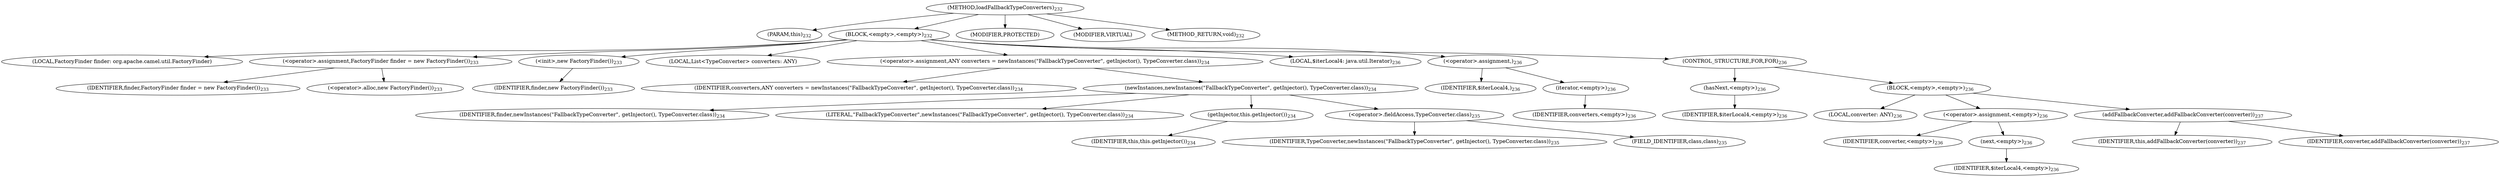 digraph "loadFallbackTypeConverters" {  
"733" [label = <(METHOD,loadFallbackTypeConverters)<SUB>232</SUB>> ]
"39" [label = <(PARAM,this)<SUB>232</SUB>> ]
"734" [label = <(BLOCK,&lt;empty&gt;,&lt;empty&gt;)<SUB>232</SUB>> ]
"37" [label = <(LOCAL,FactoryFinder finder: org.apache.camel.util.FactoryFinder)> ]
"735" [label = <(&lt;operator&gt;.assignment,FactoryFinder finder = new FactoryFinder())<SUB>233</SUB>> ]
"736" [label = <(IDENTIFIER,finder,FactoryFinder finder = new FactoryFinder())<SUB>233</SUB>> ]
"737" [label = <(&lt;operator&gt;.alloc,new FactoryFinder())<SUB>233</SUB>> ]
"738" [label = <(&lt;init&gt;,new FactoryFinder())<SUB>233</SUB>> ]
"36" [label = <(IDENTIFIER,finder,new FactoryFinder())<SUB>233</SUB>> ]
"739" [label = <(LOCAL,List&lt;TypeConverter&gt; converters: ANY)> ]
"740" [label = <(&lt;operator&gt;.assignment,ANY converters = newInstances(&quot;FallbackTypeConverter&quot;, getInjector(), TypeConverter.class))<SUB>234</SUB>> ]
"741" [label = <(IDENTIFIER,converters,ANY converters = newInstances(&quot;FallbackTypeConverter&quot;, getInjector(), TypeConverter.class))<SUB>234</SUB>> ]
"742" [label = <(newInstances,newInstances(&quot;FallbackTypeConverter&quot;, getInjector(), TypeConverter.class))<SUB>234</SUB>> ]
"743" [label = <(IDENTIFIER,finder,newInstances(&quot;FallbackTypeConverter&quot;, getInjector(), TypeConverter.class))<SUB>234</SUB>> ]
"744" [label = <(LITERAL,&quot;FallbackTypeConverter&quot;,newInstances(&quot;FallbackTypeConverter&quot;, getInjector(), TypeConverter.class))<SUB>234</SUB>> ]
"745" [label = <(getInjector,this.getInjector())<SUB>234</SUB>> ]
"38" [label = <(IDENTIFIER,this,this.getInjector())<SUB>234</SUB>> ]
"746" [label = <(&lt;operator&gt;.fieldAccess,TypeConverter.class)<SUB>235</SUB>> ]
"747" [label = <(IDENTIFIER,TypeConverter,newInstances(&quot;FallbackTypeConverter&quot;, getInjector(), TypeConverter.class))<SUB>235</SUB>> ]
"748" [label = <(FIELD_IDENTIFIER,class,class)<SUB>235</SUB>> ]
"749" [label = <(LOCAL,$iterLocal4: java.util.Iterator)<SUB>236</SUB>> ]
"750" [label = <(&lt;operator&gt;.assignment,)<SUB>236</SUB>> ]
"751" [label = <(IDENTIFIER,$iterLocal4,)<SUB>236</SUB>> ]
"752" [label = <(iterator,&lt;empty&gt;)<SUB>236</SUB>> ]
"753" [label = <(IDENTIFIER,converters,&lt;empty&gt;)<SUB>236</SUB>> ]
"754" [label = <(CONTROL_STRUCTURE,FOR,FOR)<SUB>236</SUB>> ]
"755" [label = <(hasNext,&lt;empty&gt;)<SUB>236</SUB>> ]
"756" [label = <(IDENTIFIER,$iterLocal4,&lt;empty&gt;)<SUB>236</SUB>> ]
"757" [label = <(BLOCK,&lt;empty&gt;,&lt;empty&gt;)<SUB>236</SUB>> ]
"758" [label = <(LOCAL,converter: ANY)<SUB>236</SUB>> ]
"759" [label = <(&lt;operator&gt;.assignment,&lt;empty&gt;)<SUB>236</SUB>> ]
"760" [label = <(IDENTIFIER,converter,&lt;empty&gt;)<SUB>236</SUB>> ]
"761" [label = <(next,&lt;empty&gt;)<SUB>236</SUB>> ]
"762" [label = <(IDENTIFIER,$iterLocal4,&lt;empty&gt;)<SUB>236</SUB>> ]
"763" [label = <(addFallbackConverter,addFallbackConverter(converter))<SUB>237</SUB>> ]
"40" [label = <(IDENTIFIER,this,addFallbackConverter(converter))<SUB>237</SUB>> ]
"764" [label = <(IDENTIFIER,converter,addFallbackConverter(converter))<SUB>237</SUB>> ]
"765" [label = <(MODIFIER,PROTECTED)> ]
"766" [label = <(MODIFIER,VIRTUAL)> ]
"767" [label = <(METHOD_RETURN,void)<SUB>232</SUB>> ]
  "733" -> "39" 
  "733" -> "734" 
  "733" -> "765" 
  "733" -> "766" 
  "733" -> "767" 
  "734" -> "37" 
  "734" -> "735" 
  "734" -> "738" 
  "734" -> "739" 
  "734" -> "740" 
  "734" -> "749" 
  "734" -> "750" 
  "734" -> "754" 
  "735" -> "736" 
  "735" -> "737" 
  "738" -> "36" 
  "740" -> "741" 
  "740" -> "742" 
  "742" -> "743" 
  "742" -> "744" 
  "742" -> "745" 
  "742" -> "746" 
  "745" -> "38" 
  "746" -> "747" 
  "746" -> "748" 
  "750" -> "751" 
  "750" -> "752" 
  "752" -> "753" 
  "754" -> "755" 
  "754" -> "757" 
  "755" -> "756" 
  "757" -> "758" 
  "757" -> "759" 
  "757" -> "763" 
  "759" -> "760" 
  "759" -> "761" 
  "761" -> "762" 
  "763" -> "40" 
  "763" -> "764" 
}
